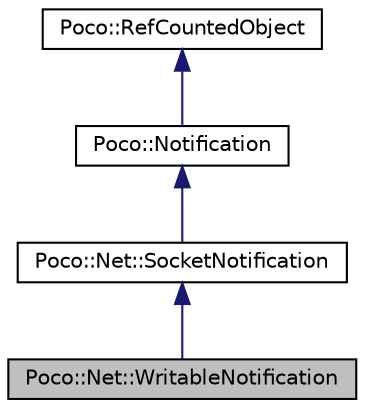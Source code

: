 digraph "Poco::Net::WritableNotification"
{
 // LATEX_PDF_SIZE
  edge [fontname="Helvetica",fontsize="10",labelfontname="Helvetica",labelfontsize="10"];
  node [fontname="Helvetica",fontsize="10",shape=record];
  Node1 [label="Poco::Net::WritableNotification",height=0.2,width=0.4,color="black", fillcolor="grey75", style="filled", fontcolor="black",tooltip="This notification is sent if a socket has become writable."];
  Node2 -> Node1 [dir="back",color="midnightblue",fontsize="10",style="solid"];
  Node2 [label="Poco::Net::SocketNotification",height=0.2,width=0.4,color="black", fillcolor="white", style="filled",URL="$classPoco_1_1Net_1_1SocketNotification.html",tooltip=" "];
  Node3 -> Node2 [dir="back",color="midnightblue",fontsize="10",style="solid"];
  Node3 [label="Poco::Notification",height=0.2,width=0.4,color="black", fillcolor="white", style="filled",URL="$classPoco_1_1Notification.html",tooltip=" "];
  Node4 -> Node3 [dir="back",color="midnightblue",fontsize="10",style="solid"];
  Node4 [label="Poco::RefCountedObject",height=0.2,width=0.4,color="black", fillcolor="white", style="filled",URL="$classPoco_1_1RefCountedObject.html",tooltip=" "];
}
